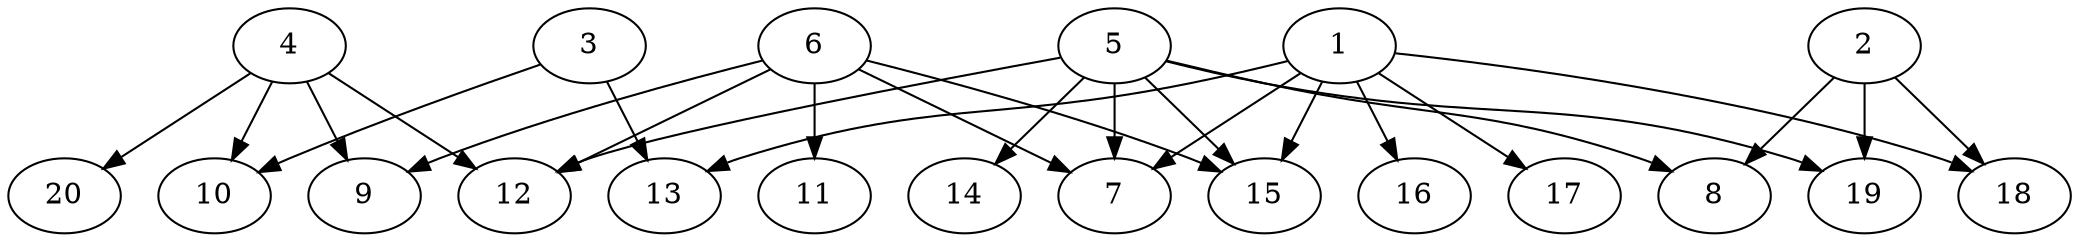 // DAG automatically generated by daggen at Wed Jul 24 21:26:16 2019
// ./daggen --dot -n 20 --ccr 0.5 --fat 0.8 --regular 0.5 --density 0.5 --mindata 5242880 --maxdata 52428800 
digraph G {
  1 [size="53561344", alpha="0.20", expect_size="26780672"] 
  1 -> 7 [size ="26780672"]
  1 -> 13 [size ="26780672"]
  1 -> 15 [size ="26780672"]
  1 -> 16 [size ="26780672"]
  1 -> 17 [size ="26780672"]
  1 -> 18 [size ="26780672"]
  2 [size="54890496", alpha="0.04", expect_size="27445248"] 
  2 -> 8 [size ="27445248"]
  2 -> 18 [size ="27445248"]
  2 -> 19 [size ="27445248"]
  3 [size="59879424", alpha="0.07", expect_size="29939712"] 
  3 -> 10 [size ="29939712"]
  3 -> 13 [size ="29939712"]
  4 [size="45608960", alpha="0.18", expect_size="22804480"] 
  4 -> 9 [size ="22804480"]
  4 -> 10 [size ="22804480"]
  4 -> 12 [size ="22804480"]
  4 -> 20 [size ="22804480"]
  5 [size="65738752", alpha="0.12", expect_size="32869376"] 
  5 -> 7 [size ="32869376"]
  5 -> 8 [size ="32869376"]
  5 -> 12 [size ="32869376"]
  5 -> 14 [size ="32869376"]
  5 -> 15 [size ="32869376"]
  5 -> 19 [size ="32869376"]
  6 [size="74436608", alpha="0.14", expect_size="37218304"] 
  6 -> 7 [size ="37218304"]
  6 -> 9 [size ="37218304"]
  6 -> 11 [size ="37218304"]
  6 -> 12 [size ="37218304"]
  6 -> 15 [size ="37218304"]
  7 [size="101922816", alpha="0.05", expect_size="50961408"] 
  8 [size="86237184", alpha="0.04", expect_size="43118592"] 
  9 [size="65458176", alpha="0.08", expect_size="32729088"] 
  10 [size="90714112", alpha="0.11", expect_size="45357056"] 
  11 [size="85573632", alpha="0.02", expect_size="42786816"] 
  12 [size="85215232", alpha="0.15", expect_size="42607616"] 
  13 [size="101842944", alpha="0.15", expect_size="50921472"] 
  14 [size="42020864", alpha="0.06", expect_size="21010432"] 
  15 [size="33218560", alpha="0.15", expect_size="16609280"] 
  16 [size="87523328", alpha="0.10", expect_size="43761664"] 
  17 [size="59936768", alpha="0.09", expect_size="29968384"] 
  18 [size="83394560", alpha="0.00", expect_size="41697280"] 
  19 [size="104491008", alpha="0.14", expect_size="52245504"] 
  20 [size="48187392", alpha="0.11", expect_size="24093696"] 
}
